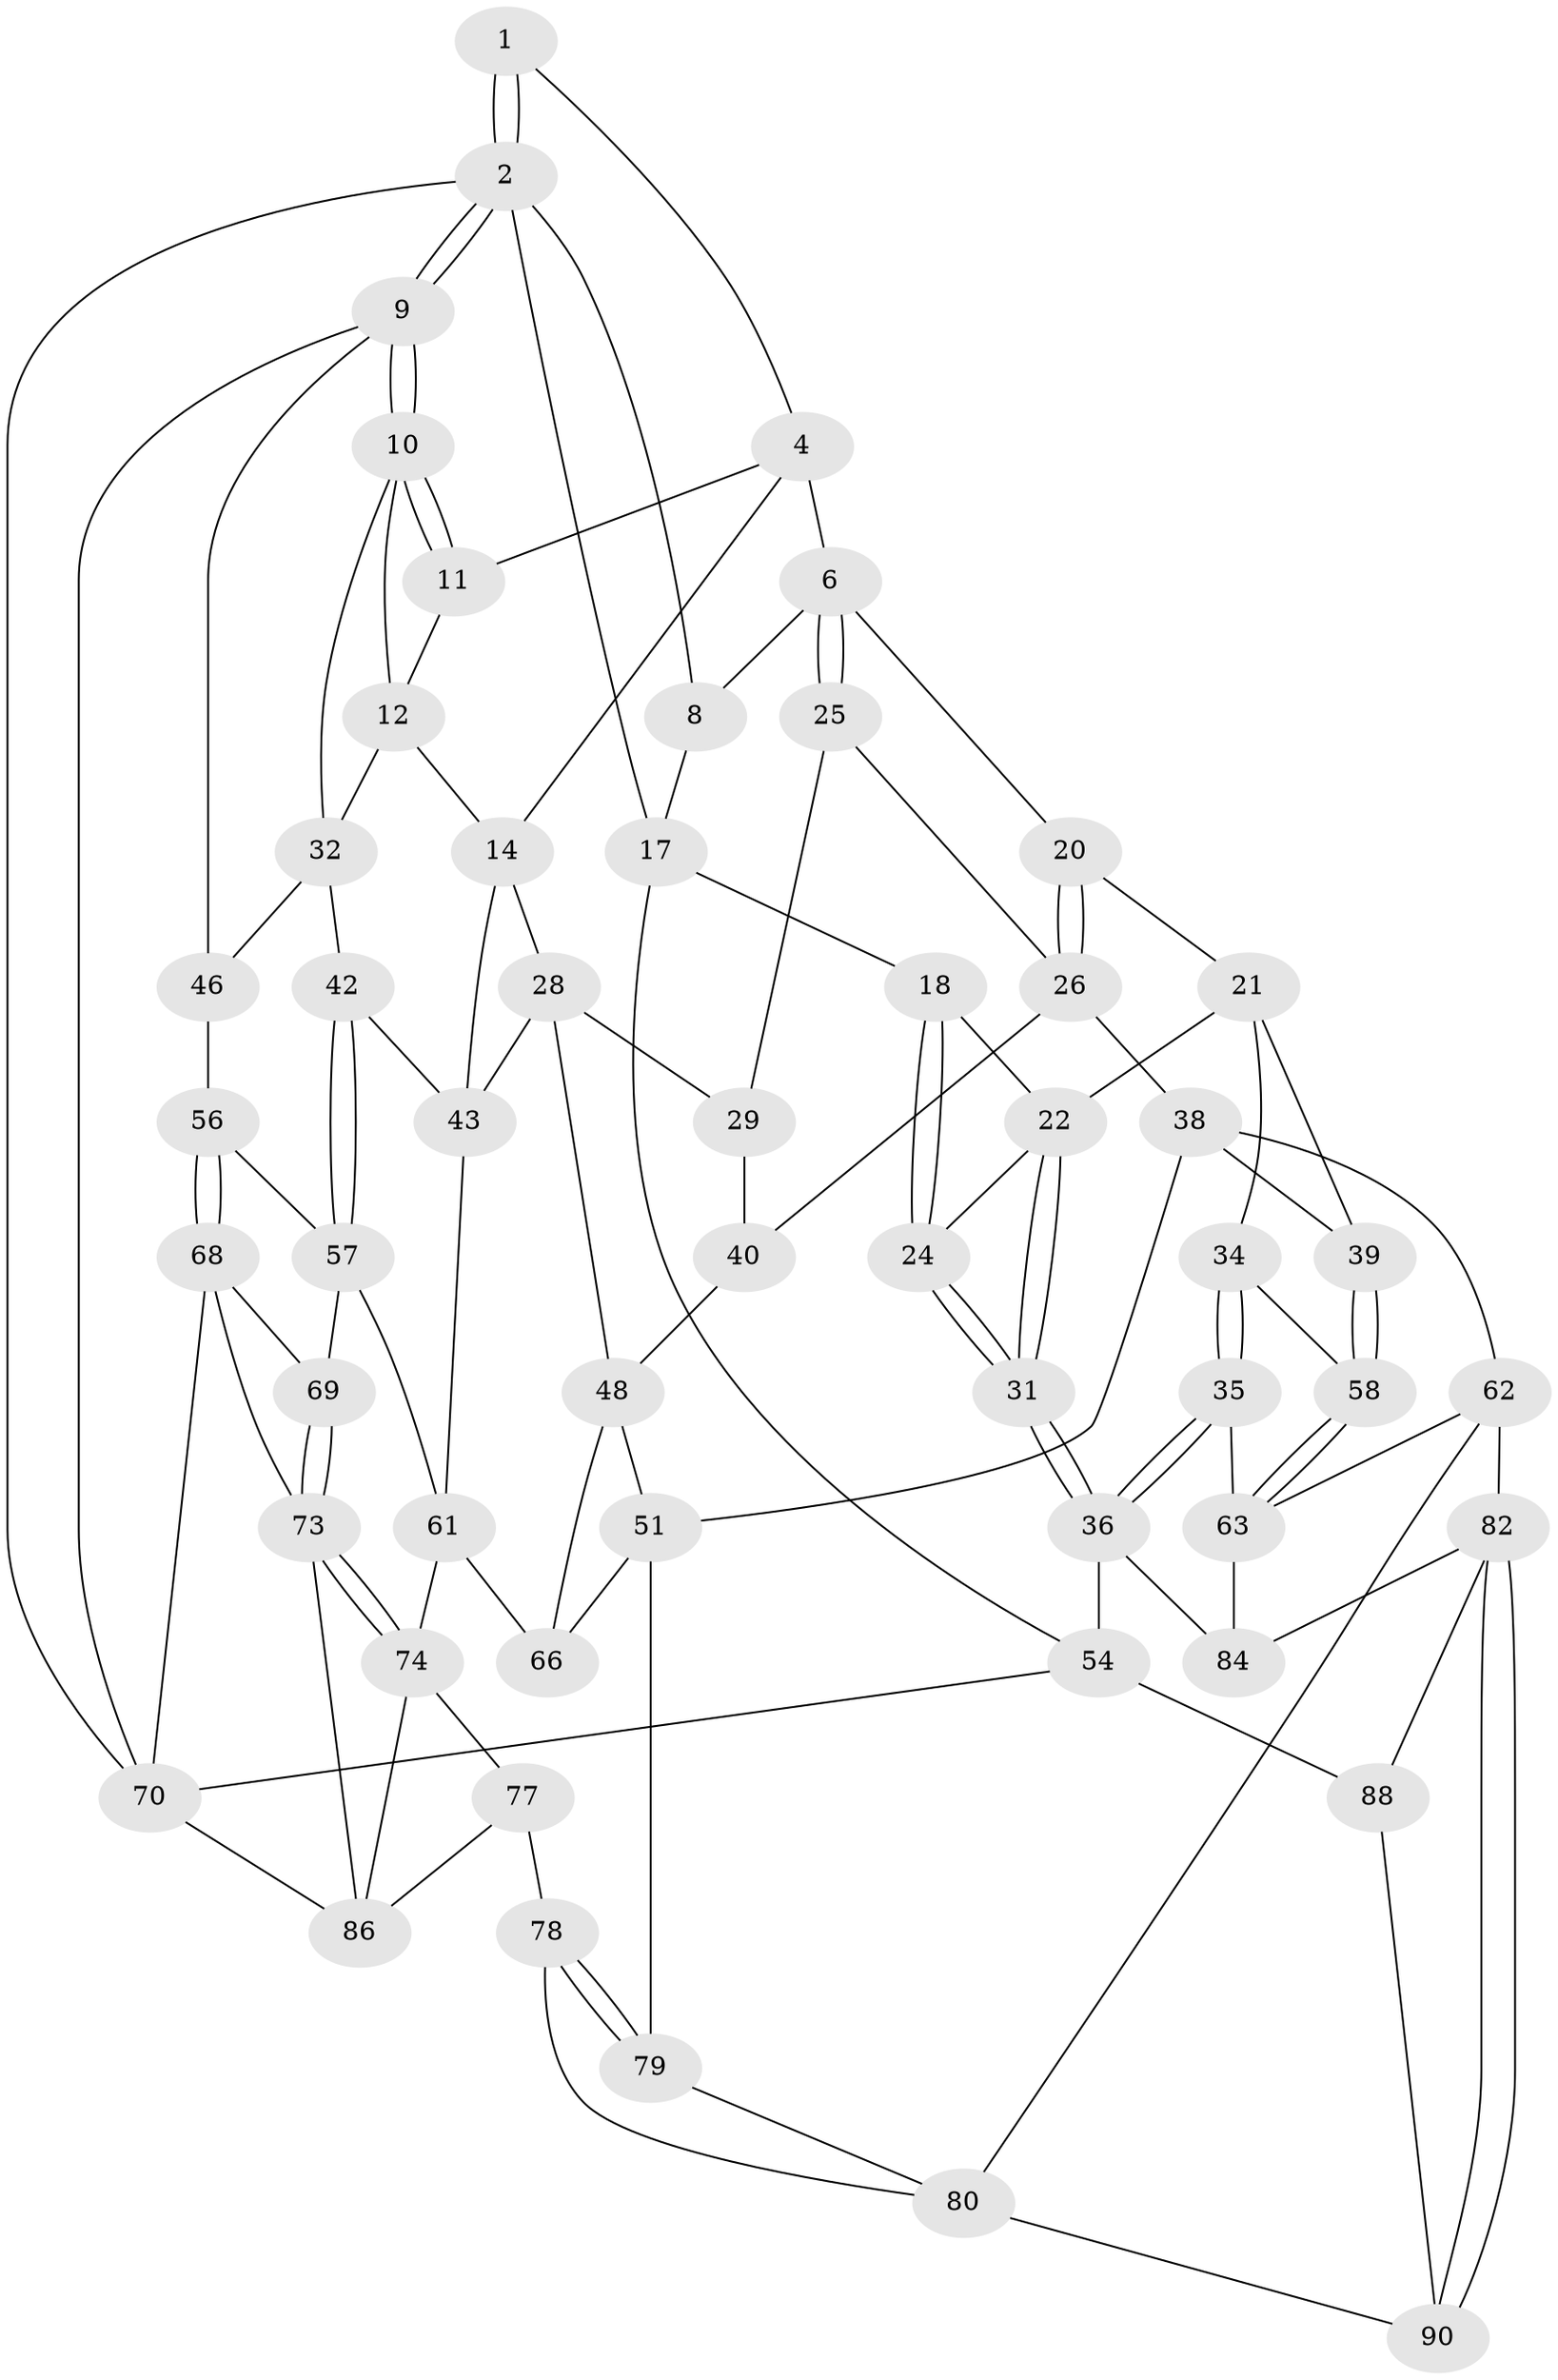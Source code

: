 // Generated by graph-tools (version 1.1) at 2025/52/02/27/25 19:52:41]
// undirected, 55 vertices, 118 edges
graph export_dot {
graph [start="1"]
  node [color=gray90,style=filled];
  1 [pos="+0.7077220160245625+0"];
  2 [pos="+1+0",super="+3"];
  4 [pos="+0.7018708862649627+0",super="+5"];
  6 [pos="+0.45302635132075186+0.1544259789062443",super="+7"];
  8 [pos="+0.27048064745535627+0",super="+16"];
  9 [pos="+1+0.13047835177294337",super="+45"];
  10 [pos="+1+0.15343366341086748",super="+15"];
  11 [pos="+0.7598109043136768+0.049102710830714144"];
  12 [pos="+0.7903166266325876+0.1258455914657423",super="+13"];
  14 [pos="+0.6043784667411198+0.25579158788949563",super="+27"];
  17 [pos="+0+0.05101690653835162"];
  18 [pos="+0+0.11562372229994047",super="+19"];
  20 [pos="+0.26725083837296154+0.23967734433153037"];
  21 [pos="+0.1752030170062293+0.2941090613211788",super="+33"];
  22 [pos="+0.10889128430641784+0.27582595572318847",super="+23"];
  24 [pos="+0+0.33342434227633494"];
  25 [pos="+0.4242857095604124+0.2811198687401726"];
  26 [pos="+0.30255336011328254+0.29470318164231973",super="+37"];
  28 [pos="+0.5600502638543617+0.3540146083317175",super="+47"];
  29 [pos="+0.4960933882261841+0.36651738278335827",super="+30"];
  31 [pos="+0+0.4479400295562142"];
  32 [pos="+0.8288814443652787+0.32725623659087655",super="+41"];
  34 [pos="+0.12231850364111105+0.45208859679353897",super="+59"];
  35 [pos="+0+0.49913267709194437",super="+64"];
  36 [pos="+0+0.5012252028406023",super="+53"];
  38 [pos="+0.29499306467424063+0.4478596405468135",super="+52"];
  39 [pos="+0.2622274630212611+0.45352970051677555"];
  40 [pos="+0.36645777578251576+0.38196742740171535",super="+44"];
  42 [pos="+0.8018950914982214+0.4255014888980578"];
  43 [pos="+0.7731166763220266+0.4442367201394024",super="+50"];
  46 [pos="+0.9578517953342169+0.4800816949043859"];
  48 [pos="+0.5791980711454793+0.5172809422116464",super="+49"];
  51 [pos="+0.42405020262617943+0.5952744236296904",super="+72"];
  54 [pos="+0+0.7316550875593334",super="+55"];
  56 [pos="+0.8681879914085463+0.5976668897822502"];
  57 [pos="+0.8596472523380607+0.5950266923543672",super="+60"];
  58 [pos="+0.22061081747013433+0.566237107638488"];
  61 [pos="+0.7219536123400064+0.6001757680019694",super="+65"];
  62 [pos="+0.3487968925742748+0.6139392719537228",super="+81"];
  63 [pos="+0.22392240460638704+0.6378822311365896",super="+67"];
  66 [pos="+0.659685907022898+0.5909692087586552"];
  68 [pos="+0.8711244444550761+0.6028215691989237",super="+71"];
  69 [pos="+0.8324383967518824+0.6807082704455003"];
  70 [pos="+1+0.7148100203649009",super="+85"];
  73 [pos="+0.8467638806406894+0.7458184378307172",super="+76"];
  74 [pos="+0.7966085087322723+0.7706683966885878",super="+75"];
  77 [pos="+0.6916874899481575+0.750387286073274",super="+89"];
  78 [pos="+0.5416882421186466+0.79588077643296",super="+92"];
  79 [pos="+0.4938530997429054+0.7689221132498988"];
  80 [pos="+0.4347694724720838+0.807778801019434",super="+93"];
  82 [pos="+0.27497791385257164+0.8377799406322837",super="+83"];
  84 [pos="+0.19787117924928038+0.6903817898136632"];
  86 [pos="+0.9504894720755539+1",super="+87"];
  88 [pos="+0.10758854021961886+0.7862167345022689",super="+91"];
  90 [pos="+0.23152515688858233+1"];
  1 -- 2;
  1 -- 2;
  1 -- 4;
  2 -- 9;
  2 -- 9;
  2 -- 70;
  2 -- 8;
  2 -- 17;
  4 -- 11;
  4 -- 6;
  4 -- 14;
  6 -- 25;
  6 -- 25;
  6 -- 8;
  6 -- 20;
  8 -- 17;
  9 -- 10;
  9 -- 10;
  9 -- 46;
  9 -- 70;
  10 -- 11;
  10 -- 11;
  10 -- 32;
  10 -- 12;
  11 -- 12;
  12 -- 32;
  12 -- 14;
  14 -- 43;
  14 -- 28;
  17 -- 18;
  17 -- 54;
  18 -- 24;
  18 -- 24;
  18 -- 22;
  20 -- 21;
  20 -- 26;
  20 -- 26;
  21 -- 22;
  21 -- 34;
  21 -- 39;
  22 -- 31;
  22 -- 31;
  22 -- 24;
  24 -- 31;
  24 -- 31;
  25 -- 26;
  25 -- 29;
  26 -- 40;
  26 -- 38;
  28 -- 29;
  28 -- 48;
  28 -- 43;
  29 -- 40 [weight=2];
  31 -- 36;
  31 -- 36;
  32 -- 42;
  32 -- 46;
  34 -- 35 [weight=2];
  34 -- 35;
  34 -- 58;
  35 -- 36;
  35 -- 36;
  35 -- 63;
  36 -- 54;
  36 -- 84;
  38 -- 39;
  38 -- 62;
  38 -- 51;
  39 -- 58;
  39 -- 58;
  40 -- 48;
  42 -- 43;
  42 -- 57;
  42 -- 57;
  43 -- 61;
  46 -- 56;
  48 -- 66;
  48 -- 51;
  51 -- 66;
  51 -- 79;
  54 -- 88 [weight=2];
  54 -- 70;
  56 -- 57;
  56 -- 68;
  56 -- 68;
  57 -- 61;
  57 -- 69;
  58 -- 63;
  58 -- 63;
  61 -- 66;
  61 -- 74;
  62 -- 63;
  62 -- 80;
  62 -- 82;
  63 -- 84;
  68 -- 69;
  68 -- 73;
  68 -- 70;
  69 -- 73;
  69 -- 73;
  70 -- 86;
  73 -- 74;
  73 -- 74;
  73 -- 86;
  74 -- 86;
  74 -- 77;
  77 -- 78 [weight=2];
  77 -- 86;
  78 -- 79;
  78 -- 79;
  78 -- 80;
  79 -- 80;
  80 -- 90;
  82 -- 90;
  82 -- 90;
  82 -- 88;
  82 -- 84;
  88 -- 90;
}
